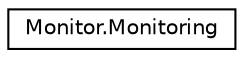 digraph "Graphical Class Hierarchy"
{
 // LATEX_PDF_SIZE
  edge [fontname="Helvetica",fontsize="10",labelfontname="Helvetica",labelfontsize="10"];
  node [fontname="Helvetica",fontsize="10",shape=record];
  rankdir="LR";
  Node0 [label="Monitor.Monitoring",height=0.2,width=0.4,color="black", fillcolor="white", style="filled",URL="$classMonitor_1_1Monitoring.html",tooltip=" "];
}
